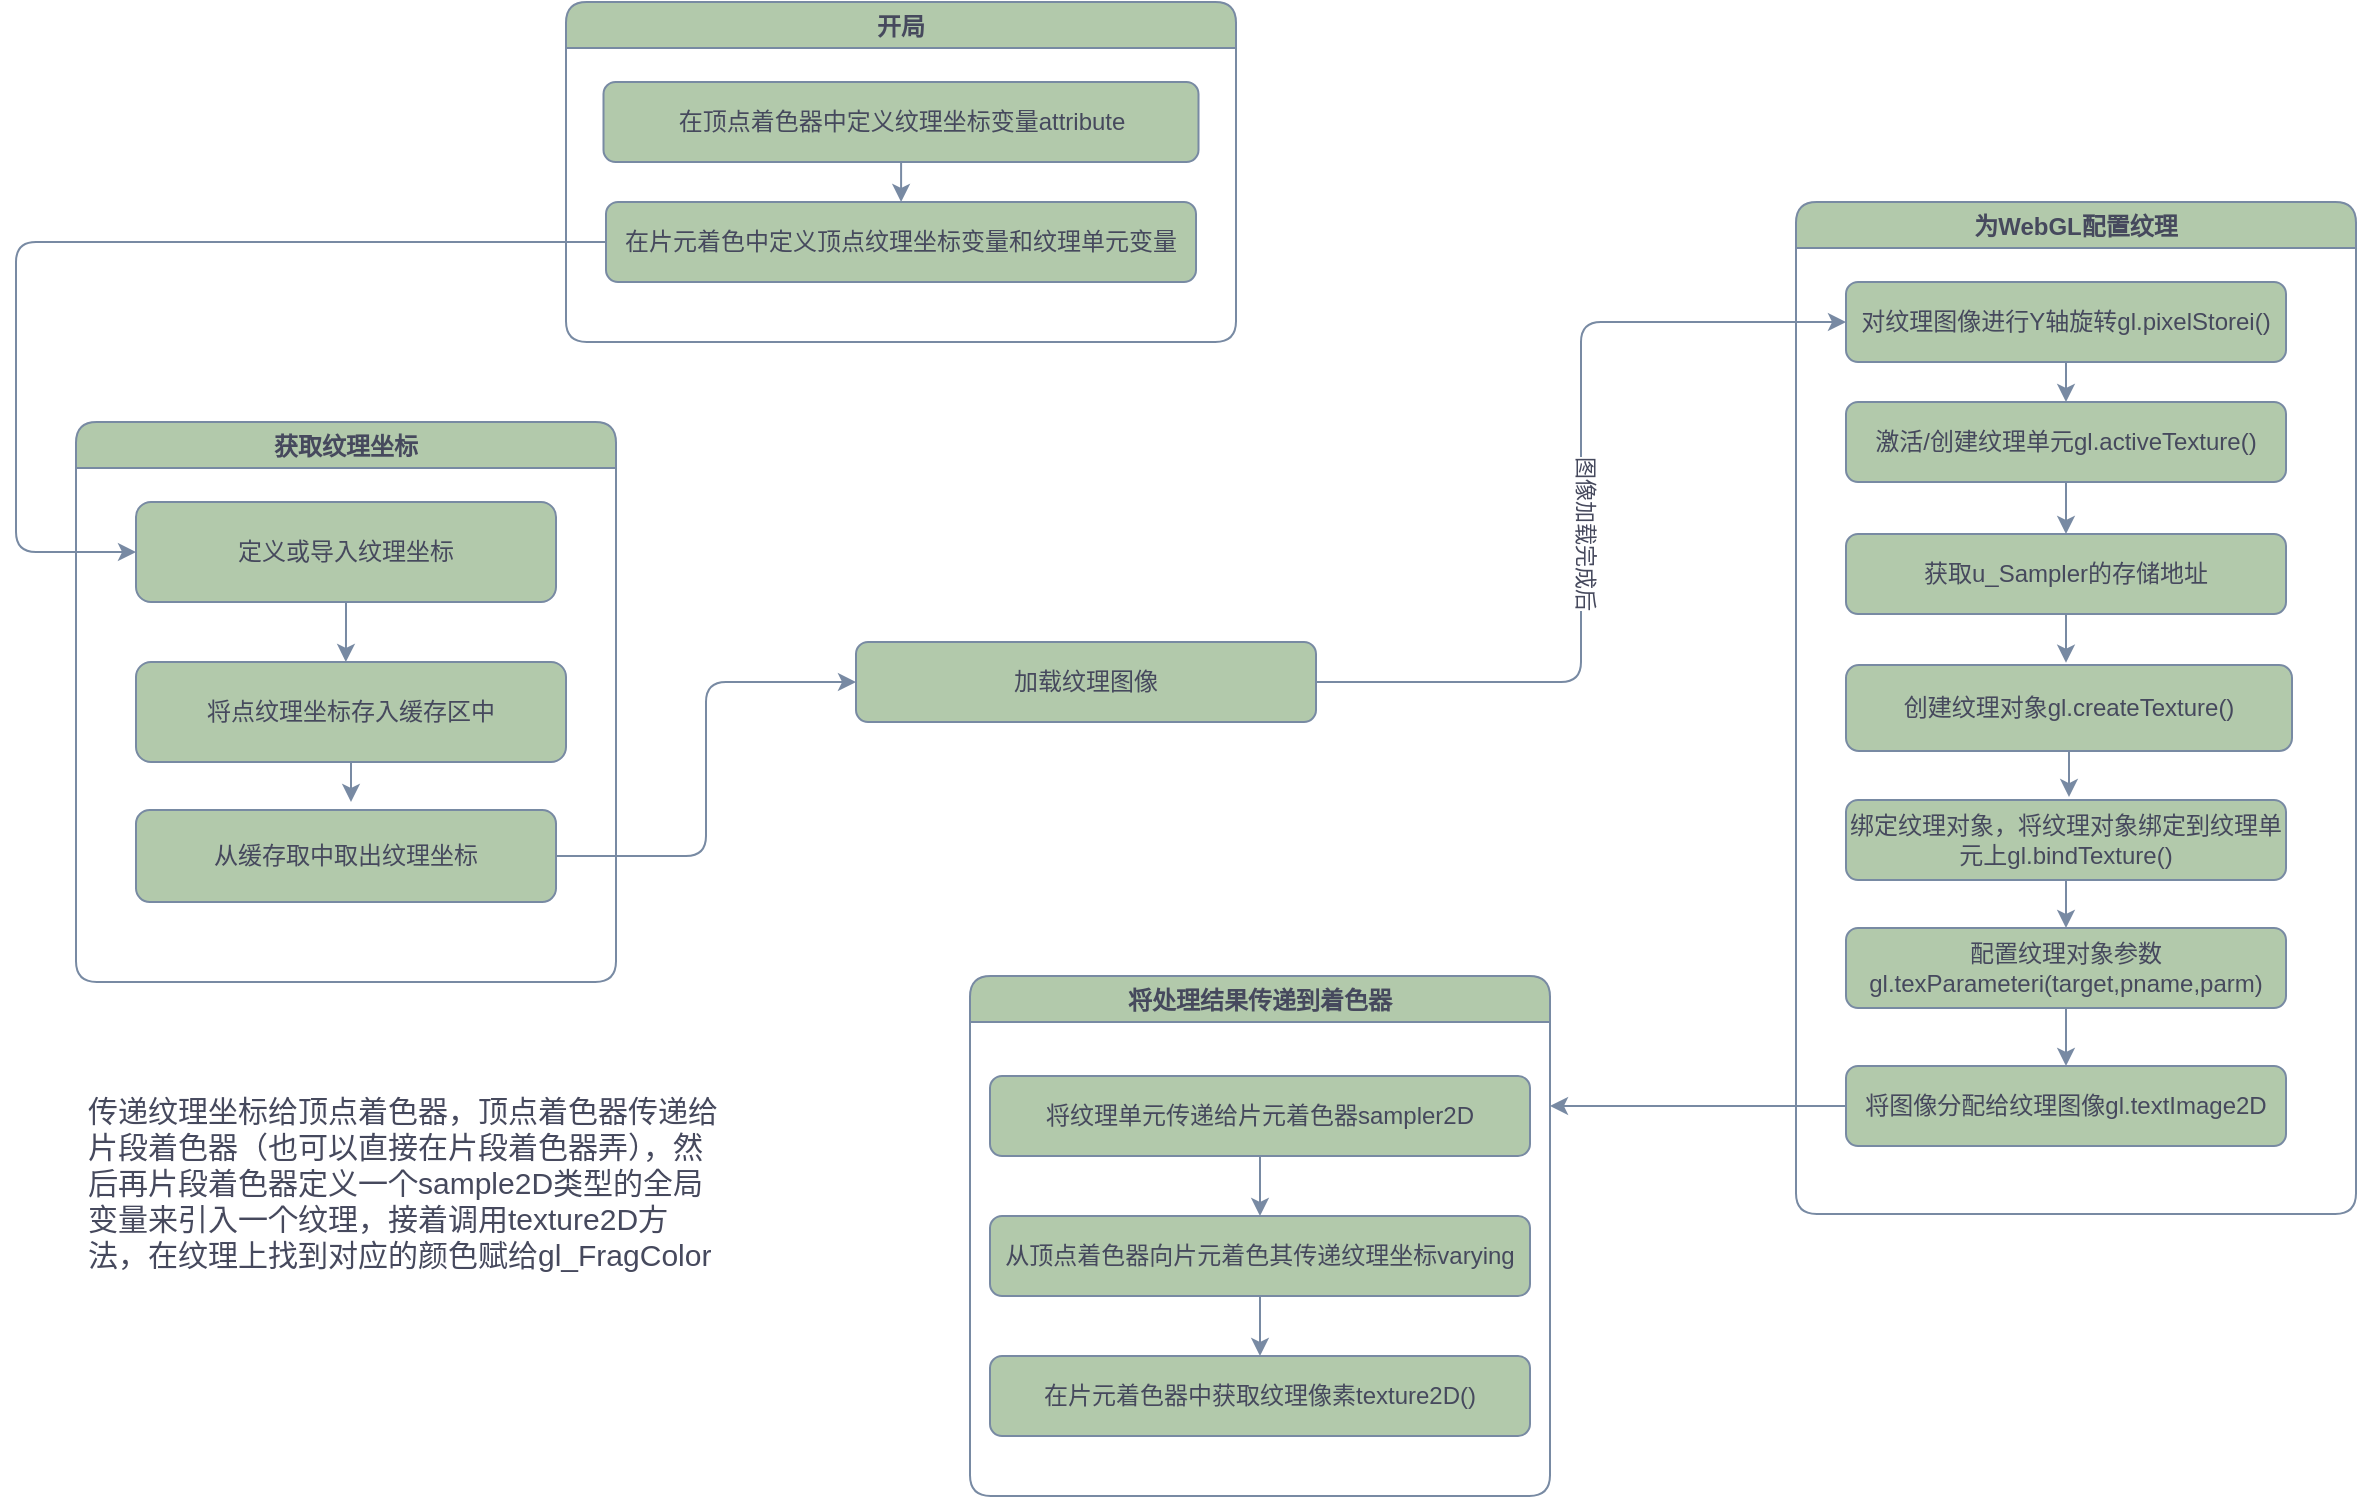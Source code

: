 <mxfile version="16.0.2" type="device"><diagram id="lhksR8MJ5eAZuudGnx95" name="第 1 页"><mxGraphModel dx="1502" dy="697" grid="0" gridSize="10" guides="1" tooltips="1" connect="1" arrows="1" fold="1" page="0" pageScale="1" pageWidth="1169" pageHeight="827" math="0" shadow="0"><root><mxCell id="0"/><mxCell id="1" parent="0"/><mxCell id="aWVuPabcomca2B102Oba-7" value="为WebGL配置纹理" style="swimlane;fillColor=#B2C9AB;strokeColor=#788AA3;fontColor=#46495D;rounded=1;" parent="1" vertex="1"><mxGeometry x="940" y="110" width="280" height="506" as="geometry"/></mxCell><mxCell id="aWVuPabcomca2B102Oba-36" value="" style="edgeStyle=orthogonalEdgeStyle;rounded=1;orthogonalLoop=1;jettySize=auto;html=1;fontColor=#46495D;strokeColor=#788AA3;entryX=0.5;entryY=0;entryDx=0;entryDy=0;" parent="aWVuPabcomca2B102Oba-7" source="aWVuPabcomca2B102Oba-9" target="aWVuPabcomca2B102Oba-13" edge="1"><mxGeometry relative="1" as="geometry"/></mxCell><mxCell id="aWVuPabcomca2B102Oba-9" value="对纹理图像进行Y轴旋转gl.pixelStorei()" style="rounded=1;whiteSpace=wrap;html=1;fillColor=#B2C9AB;strokeColor=#788AA3;fontColor=#46495D;" parent="aWVuPabcomca2B102Oba-7" vertex="1"><mxGeometry x="25" y="40" width="220" height="40" as="geometry"/></mxCell><mxCell id="aWVuPabcomca2B102Oba-37" value="" style="edgeStyle=orthogonalEdgeStyle;rounded=1;orthogonalLoop=1;jettySize=auto;html=1;fontColor=#46495D;strokeColor=#788AA3;" parent="aWVuPabcomca2B102Oba-7" source="aWVuPabcomca2B102Oba-13" target="aWVuPabcomca2B102Oba-8" edge="1"><mxGeometry relative="1" as="geometry"/></mxCell><mxCell id="aWVuPabcomca2B102Oba-13" value="激活/创建纹理单元gl.activeTexture()" style="rounded=1;whiteSpace=wrap;html=1;fillColor=#B2C9AB;strokeColor=#788AA3;fontColor=#46495D;" parent="aWVuPabcomca2B102Oba-7" vertex="1"><mxGeometry x="25" y="100" width="220" height="40" as="geometry"/></mxCell><mxCell id="aWVuPabcomca2B102Oba-39" value="" style="edgeStyle=orthogonalEdgeStyle;rounded=1;orthogonalLoop=1;jettySize=auto;html=1;fontColor=#46495D;strokeColor=#788AA3;entryX=0.5;entryY=0;entryDx=0;entryDy=0;" parent="aWVuPabcomca2B102Oba-7" source="aWVuPabcomca2B102Oba-14" target="aWVuPabcomca2B102Oba-15" edge="1"><mxGeometry relative="1" as="geometry"/></mxCell><mxCell id="aWVuPabcomca2B102Oba-14" value="绑定纹理对象，将纹理对象绑定到纹理单元上gl.bindTexture()" style="rounded=1;whiteSpace=wrap;html=1;fillColor=#B2C9AB;strokeColor=#788AA3;fontColor=#46495D;" parent="aWVuPabcomca2B102Oba-7" vertex="1"><mxGeometry x="25" y="299" width="220" height="40" as="geometry"/></mxCell><mxCell id="aWVuPabcomca2B102Oba-40" value="" style="edgeStyle=orthogonalEdgeStyle;rounded=1;orthogonalLoop=1;jettySize=auto;html=1;fontColor=#46495D;strokeColor=#788AA3;" parent="aWVuPabcomca2B102Oba-7" source="aWVuPabcomca2B102Oba-15" target="aWVuPabcomca2B102Oba-16" edge="1"><mxGeometry relative="1" as="geometry"/></mxCell><mxCell id="aWVuPabcomca2B102Oba-15" value="配置纹理对象参数gl.texParameteri(target,pname,parm)" style="rounded=1;whiteSpace=wrap;html=1;fillColor=#B2C9AB;strokeColor=#788AA3;fontColor=#46495D;" parent="aWVuPabcomca2B102Oba-7" vertex="1"><mxGeometry x="25" y="363" width="220" height="40" as="geometry"/></mxCell><mxCell id="aWVuPabcomca2B102Oba-16" value="将图像分配给纹理图像gl.textImage2D" style="rounded=1;whiteSpace=wrap;html=1;fillColor=#B2C9AB;strokeColor=#788AA3;fontColor=#46495D;" parent="aWVuPabcomca2B102Oba-7" vertex="1"><mxGeometry x="25" y="432" width="220" height="40" as="geometry"/></mxCell><mxCell id="aWVuPabcomca2B102Oba-8" value="获取u_Sampler的存储地址" style="whiteSpace=wrap;html=1;fillColor=#B2C9AB;strokeColor=#788AA3;fontColor=#46495D;rounded=1;" parent="aWVuPabcomca2B102Oba-7" vertex="1"><mxGeometry x="25" y="166" width="220" height="40" as="geometry"/></mxCell><mxCell id="aWVuPabcomca2B102Oba-4" value="创建纹理对象gl.createTexture()" style="whiteSpace=wrap;html=1;fillColor=#B2C9AB;strokeColor=#788AA3;fontColor=#46495D;rounded=1;" parent="aWVuPabcomca2B102Oba-7" vertex="1"><mxGeometry x="25" y="231.5" width="223" height="43" as="geometry"/></mxCell><mxCell id="aWVuPabcomca2B102Oba-29" value="获取纹理坐标" style="swimlane;fillColor=#B2C9AB;strokeColor=#788AA3;fontColor=#46495D;rounded=1;" parent="1" vertex="1"><mxGeometry x="80" y="220" width="270" height="280" as="geometry"/></mxCell><mxCell id="aWVuPabcomca2B102Oba-55" style="edgeStyle=orthogonalEdgeStyle;rounded=1;orthogonalLoop=1;jettySize=auto;html=1;entryX=0.488;entryY=0;entryDx=0;entryDy=0;entryPerimeter=0;fontColor=#46495D;strokeColor=#788AA3;" parent="aWVuPabcomca2B102Oba-29" source="aWVuPabcomca2B102Oba-1" target="aWVuPabcomca2B102Oba-21" edge="1"><mxGeometry relative="1" as="geometry"/></mxCell><mxCell id="aWVuPabcomca2B102Oba-1" value="定义或导入纹理坐标" style="rounded=1;whiteSpace=wrap;html=1;fillColor=#B2C9AB;strokeColor=#788AA3;fontColor=#46495D;" parent="aWVuPabcomca2B102Oba-29" vertex="1"><mxGeometry x="30" y="40" width="210" height="50" as="geometry"/></mxCell><mxCell id="aWVuPabcomca2B102Oba-21" value="将点纹理坐标存入缓存区中" style="rounded=1;whiteSpace=wrap;html=1;fillColor=#B2C9AB;strokeColor=#788AA3;fontColor=#46495D;" parent="aWVuPabcomca2B102Oba-29" vertex="1"><mxGeometry x="30" y="120" width="215" height="50" as="geometry"/></mxCell><mxCell id="aWVuPabcomca2B102Oba-26" value="从缓存取中取出纹理坐标" style="rounded=1;whiteSpace=wrap;html=1;fillColor=#B2C9AB;strokeColor=#788AA3;fontColor=#46495D;" parent="aWVuPabcomca2B102Oba-29" vertex="1"><mxGeometry x="30" y="194" width="210" height="46" as="geometry"/></mxCell><mxCell id="aWVuPabcomca2B102Oba-31" style="edgeStyle=orthogonalEdgeStyle;rounded=1;orthogonalLoop=1;jettySize=auto;html=1;entryX=0;entryY=0.5;entryDx=0;entryDy=0;strokeColor=#788AA3;fontColor=#46495D;" parent="1" source="aWVuPabcomca2B102Oba-6" target="aWVuPabcomca2B102Oba-9" edge="1"><mxGeometry relative="1" as="geometry"/></mxCell><mxCell id="aWVuPabcomca2B102Oba-32" value="图像加载完成后" style="edgeLabel;html=1;align=center;verticalAlign=middle;resizable=0;points=[];rotation=90;fontColor=#46495D;rounded=1;" parent="aWVuPabcomca2B102Oba-31" vertex="1" connectable="0"><mxGeometry x="-0.07" y="-3" relative="1" as="geometry"><mxPoint as="offset"/></mxGeometry></mxCell><mxCell id="aWVuPabcomca2B102Oba-41" value="将处理结果传递到着色器" style="swimlane;rounded=1;fontColor=#46495D;strokeColor=#788AA3;fillColor=#B2C9AB;" parent="1" vertex="1"><mxGeometry x="527" y="497" width="290" height="260" as="geometry"/></mxCell><mxCell id="aWVuPabcomca2B102Oba-50" value="" style="edgeStyle=orthogonalEdgeStyle;rounded=1;orthogonalLoop=1;jettySize=auto;html=1;fontColor=#46495D;strokeColor=#788AA3;entryX=0.5;entryY=0;entryDx=0;entryDy=0;" parent="aWVuPabcomca2B102Oba-41" source="aWVuPabcomca2B102Oba-17" target="aWVuPabcomca2B102Oba-18" edge="1"><mxGeometry relative="1" as="geometry"/></mxCell><mxCell id="aWVuPabcomca2B102Oba-17" value="将纹理单元传递给片元着色器sampler2D" style="rounded=1;whiteSpace=wrap;html=1;fillColor=#B2C9AB;strokeColor=#788AA3;fontColor=#46495D;" parent="aWVuPabcomca2B102Oba-41" vertex="1"><mxGeometry x="10" y="50" width="270" height="40" as="geometry"/></mxCell><mxCell id="aWVuPabcomca2B102Oba-51" value="" style="edgeStyle=orthogonalEdgeStyle;rounded=1;orthogonalLoop=1;jettySize=auto;html=1;fontColor=#46495D;strokeColor=#788AA3;" parent="aWVuPabcomca2B102Oba-41" source="aWVuPabcomca2B102Oba-18" target="aWVuPabcomca2B102Oba-20" edge="1"><mxGeometry relative="1" as="geometry"/></mxCell><mxCell id="aWVuPabcomca2B102Oba-18" value="从顶点着色器向片元着色其传递纹理坐标varying" style="rounded=1;whiteSpace=wrap;html=1;fillColor=#B2C9AB;strokeColor=#788AA3;fontColor=#46495D;" parent="aWVuPabcomca2B102Oba-41" vertex="1"><mxGeometry x="10" y="120" width="270" height="40" as="geometry"/></mxCell><mxCell id="aWVuPabcomca2B102Oba-20" value="在片元着色器中获取纹理像素texture2D()" style="rounded=1;whiteSpace=wrap;html=1;fillColor=#B2C9AB;strokeColor=#788AA3;fontColor=#46495D;" parent="aWVuPabcomca2B102Oba-41" vertex="1"><mxGeometry x="10" y="190" width="270" height="40" as="geometry"/></mxCell><mxCell id="aWVuPabcomca2B102Oba-42" value="开局" style="swimlane;rounded=1;fontColor=#46495D;strokeColor=#788AA3;fillColor=#B2C9AB;" parent="1" vertex="1"><mxGeometry x="325" y="10" width="335" height="170" as="geometry"/></mxCell><mxCell id="aWVuPabcomca2B102Oba-52" value="" style="edgeStyle=orthogonalEdgeStyle;rounded=1;orthogonalLoop=1;jettySize=auto;html=1;fontColor=#46495D;strokeColor=#788AA3;" parent="aWVuPabcomca2B102Oba-42" source="aWVuPabcomca2B102Oba-22" target="aWVuPabcomca2B102Oba-23" edge="1"><mxGeometry relative="1" as="geometry"/></mxCell><mxCell id="aWVuPabcomca2B102Oba-22" value="在顶点着色器中定义纹理坐标变量attribute" style="rounded=1;whiteSpace=wrap;html=1;fillColor=#B2C9AB;strokeColor=#788AA3;fontColor=#46495D;" parent="aWVuPabcomca2B102Oba-42" vertex="1"><mxGeometry x="18.75" y="40" width="297.5" height="40" as="geometry"/></mxCell><mxCell id="aWVuPabcomca2B102Oba-23" value="在片元着色中定义顶点纹理坐标变量和纹理单元变量" style="rounded=1;whiteSpace=wrap;html=1;fillColor=#B2C9AB;strokeColor=#788AA3;fontColor=#46495D;" parent="aWVuPabcomca2B102Oba-42" vertex="1"><mxGeometry x="20" y="100" width="295" height="40" as="geometry"/></mxCell><mxCell id="aWVuPabcomca2B102Oba-57" style="edgeStyle=orthogonalEdgeStyle;rounded=1;orthogonalLoop=1;jettySize=auto;html=1;fontColor=#46495D;strokeColor=#788AA3;" parent="1" source="aWVuPabcomca2B102Oba-21" edge="1"><mxGeometry relative="1" as="geometry"><mxPoint x="217.5" y="410" as="targetPoint"/></mxGeometry></mxCell><mxCell id="aWVuPabcomca2B102Oba-58" style="edgeStyle=orthogonalEdgeStyle;rounded=1;orthogonalLoop=1;jettySize=auto;html=1;entryX=0;entryY=0.5;entryDx=0;entryDy=0;fontColor=#46495D;strokeColor=#788AA3;" parent="1" source="aWVuPabcomca2B102Oba-23" target="aWVuPabcomca2B102Oba-1" edge="1"><mxGeometry relative="1" as="geometry"><Array as="points"><mxPoint x="50" y="130"/><mxPoint x="50" y="285"/></Array></mxGeometry></mxCell><mxCell id="aWVuPabcomca2B102Oba-6" value="加载纹理图像" style="whiteSpace=wrap;html=1;fillColor=#B2C9AB;strokeColor=#788AA3;fontColor=#46495D;rounded=1;" parent="1" vertex="1"><mxGeometry x="470" y="330" width="230" height="40" as="geometry"/></mxCell><mxCell id="aWVuPabcomca2B102Oba-60" style="edgeStyle=orthogonalEdgeStyle;rounded=1;orthogonalLoop=1;jettySize=auto;html=1;fontColor=#46495D;strokeColor=#788AA3;" parent="1" source="aWVuPabcomca2B102Oba-8" edge="1"><mxGeometry relative="1" as="geometry"><mxPoint x="1075" y="340.333" as="targetPoint"/></mxGeometry></mxCell><mxCell id="aWVuPabcomca2B102Oba-61" style="edgeStyle=orthogonalEdgeStyle;rounded=1;orthogonalLoop=1;jettySize=auto;html=1;fontColor=#46495D;strokeColor=#788AA3;" parent="1" source="aWVuPabcomca2B102Oba-4" edge="1"><mxGeometry relative="1" as="geometry"><mxPoint x="1076.5" y="407.533" as="targetPoint"/></mxGeometry></mxCell><mxCell id="aWVuPabcomca2B102Oba-62" style="edgeStyle=orthogonalEdgeStyle;rounded=1;orthogonalLoop=1;jettySize=auto;html=1;entryX=0;entryY=0.5;entryDx=0;entryDy=0;fontColor=#46495D;strokeColor=#788AA3;" parent="1" source="aWVuPabcomca2B102Oba-26" target="aWVuPabcomca2B102Oba-6" edge="1"><mxGeometry relative="1" as="geometry"/></mxCell><mxCell id="aWVuPabcomca2B102Oba-63" style="edgeStyle=orthogonalEdgeStyle;rounded=1;orthogonalLoop=1;jettySize=auto;html=1;entryX=1;entryY=0.25;entryDx=0;entryDy=0;fontColor=#46495D;strokeColor=#788AA3;" parent="1" source="aWVuPabcomca2B102Oba-16" target="aWVuPabcomca2B102Oba-41" edge="1"><mxGeometry relative="1" as="geometry"/></mxCell><mxCell id="SM2LWaif37_ZzY3JApwl-1" value="&lt;font style=&quot;font-size: 15px&quot;&gt;传递纹理坐标给顶点着色器，顶点着色器传递给片段着色器（也可以直接在片段着色器弄），然后再片段着色器定义一个sample2D类型的全局变量来引入一个纹理，接着调用texture2D方法，在纹理上找到对应的颜色赋给gl_FragColor&lt;br&gt;&lt;/font&gt;" style="text;html=1;strokeColor=none;fillColor=none;align=left;verticalAlign=middle;whiteSpace=wrap;rounded=0;fontColor=#46495D;" parent="1" vertex="1"><mxGeometry x="84" y="547" width="322" height="106" as="geometry"/></mxCell></root></mxGraphModel></diagram></mxfile>